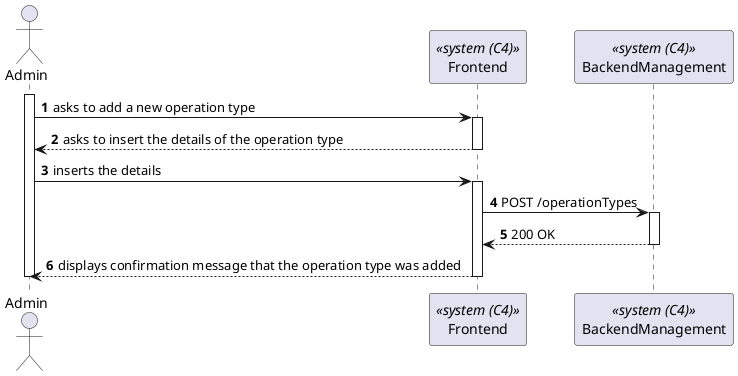 @startuml process-view
autonumber

actor "Admin" as Admin
participant Frontend as "Frontend" <<system (C4)>>
participant Backend as "BackendManagement" <<system (C4)>>

activate Admin
    Admin -> Frontend : asks to add a new operation type
    activate Frontend
        Frontend --> Admin : asks to insert the details of the operation type
    
    deactivate Frontend
    Admin -> Frontend : inserts the details
    activate Frontend
    
        Frontend-> Backend : POST /operationTypes
        activate Backend
            Frontend <-- Backend : 200 OK
        deactivate Backend
    Frontend --> Admin : displays confirmation message that the operation type was added
    
    deactivate Frontend
    deactivate Admin
@enduml